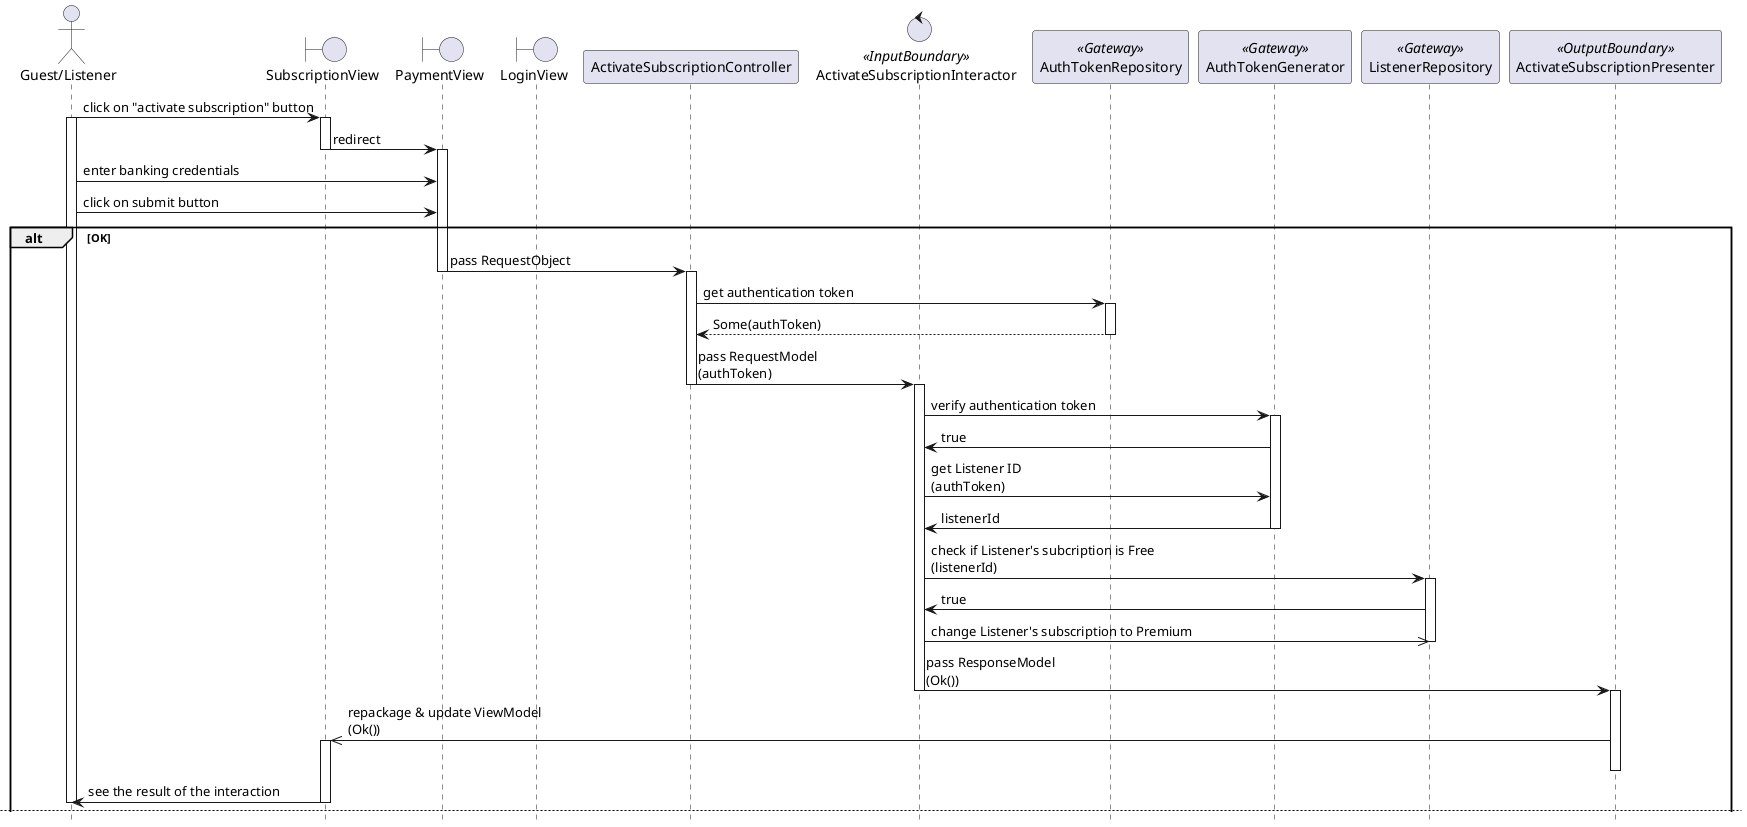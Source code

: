 @startuml

hide footbox
skinparam BackgroundColor transparent

actor "Guest/Listener"
boundary SubscriptionView
boundary PaymentView
boundary LoginView
participant ActivateSubscriptionController
control ActivateSubscriptionInteractor <<InputBoundary>>
participant AuthTokenRepository <<Gateway>>
participant AuthTokenGenerator <<Gateway>>
participant ListenerRepository <<Gateway>>
participant ActivateSubscriptionPresenter <<OutputBoundary>>

"Guest/Listener" -> SubscriptionView: click on "activate subscription" button
activate "Guest/Listener"
activate SubscriptionView

SubscriptionView -> PaymentView: redirect
deactivate SubscriptionView
activate PaymentView

"Guest/Listener" -> PaymentView: enter banking credentials
"Guest/Listener" -> PaymentView: click on submit button

alt OK
    PaymentView -> ActivateSubscriptionController: pass RequestObject
    deactivate PaymentView
    activate ActivateSubscriptionController

    ActivateSubscriptionController -> AuthTokenRepository: get authentication token
    activate AuthTokenRepository
    return Some(authToken)
    deactivate AuthTokenRepository

    ActivateSubscriptionController -> ActivateSubscriptionInteractor: pass RequestModel\n(authToken)
    deactivate ActivateSubscriptionController
    activate ActivateSubscriptionInteractor

    ActivateSubscriptionInteractor -> AuthTokenGenerator: verify authentication token
    activate AuthTokenGenerator
    ActivateSubscriptionInteractor <- AuthTokenGenerator: true
    ActivateSubscriptionInteractor -> AuthTokenGenerator: get Listener ID\n(authToken)
    ActivateSubscriptionInteractor <- AuthTokenGenerator: listenerId
    deactivate AuthTokenGenerator

    ActivateSubscriptionInteractor -> ListenerRepository: check if Listener's subcription is Free\n(listenerId)
    activate ListenerRepository
    ActivateSubscriptionInteractor <- ListenerRepository: true
    ActivateSubscriptionInteractor ->> ListenerRepository: change Listener's subscription to Premium
    deactivate ListenerRepository

    ActivateSubscriptionInteractor -> ActivateSubscriptionPresenter: pass ResponseModel\n(Ok())
    deactivate ActivateSubscriptionInteractor
    activate ActivateSubscriptionPresenter

    ActivateSubscriptionPresenter ->> SubscriptionView: repackage & update ViewModel\n(Ok())
    activate SubscriptionView
    deactivate ActivateSubscriptionPresenter

    SubscriptionView -> "Guest/Listener": see the result of the interaction
    deactivate SubscriptionView
    deactivate "Guest/Listener"
    newpage

else Error: Payment fails
    PaymentView -> SubscriptionView: redirect
    activate PaymentView
    activate SubscriptionView
    activate "Guest/Listener"
    deactivate PaymentView

    SubscriptionView -> "Guest/Listener": see the result of the interaction
    deactivate SubscriptionView
    deactivate "Guest/Listener"

else Error: Authentication token not found
    PaymentView -> ActivateSubscriptionController: pass RequestObject
    activate "Guest/Listener"
    deactivate PaymentView
    activate ActivateSubscriptionController

    ActivateSubscriptionController -> AuthTokenRepository: get authentication token
    activate AuthTokenRepository
    return None
    deactivate AuthTokenRepository

    ActivateSubscriptionController -> LoginView: redirect
    deactivate ActivateSubscriptionController
    activate LoginView

    LoginView -> "Guest/Listener": see the result of the interaction
    deactivate LoginView
    deactivate "Guest/Listener"

else Error: Authentication token invalid

    PaymentView -> ActivateSubscriptionController: pass RequestObject
    activate "Guest/Listener"
    deactivate PaymentView
    activate ActivateSubscriptionController

    ActivateSubscriptionController -> AuthTokenRepository: get authentication token
    activate AuthTokenRepository
    return Some(authToken)
    deactivate AuthTokenRepository

    ActivateSubscriptionController -> ActivateSubscriptionInteractor: repackage & pass RequestModel\n(authToken)
    deactivate ActivateSubscriptionController
    activate ActivateSubscriptionInteractor

    ActivateSubscriptionInteractor -> AuthTokenGenerator: verify authentication token
    activate AuthTokenGenerator
    ActivateSubscriptionInteractor <- AuthTokenGenerator: false
    deactivate AuthTokenGenerator

    ActivateSubscriptionInteractor ->> ActivateSubscriptionPresenter: pass ResponseModel\n(Err(AuthTokenInvalid))
    deactivate ActivateSubscriptionInteractor
    activate ActivateSubscriptionPresenter

    ActivateSubscriptionPresenter ->> SubscriptionView: repackage & update ViewModel\n(Err(AuthTokenInvalid))
    deactivate ActivateSubscriptionPresenter
    activate SubscriptionView

    SubscriptionView -> LoginView: redirect
    deactivate SubscriptionView
    activate LoginView

    LoginView -> "Guest/Listener": see the result of the interaction
    deactivate LoginView
    deactivate "Guest/Listener"
    newpage

else Error: Listener's subscription is not Free

    PaymentView -> ActivateSubscriptionController: pass RequestObject
    deactivate PaymentView
    activate ActivateSubscriptionController

    ActivateSubscriptionController -> AuthTokenRepository: get authentication token
    activate AuthTokenRepository
    return Some(authToken)
    deactivate AuthTokenRepository

    ActivateSubscriptionController -> ActivateSubscriptionInteractor: pass RequestModel\n(authToken)
    deactivate ActivateSubscriptionController
    activate ActivateSubscriptionInteractor

    ActivateSubscriptionInteractor -> AuthTokenGenerator: verify authentication token
    activate AuthTokenGenerator
    ActivateSubscriptionInteractor <- AuthTokenGenerator: true
    ActivateSubscriptionInteractor -> AuthTokenGenerator: get Listener ID\n(authToken)
    ActivateSubscriptionInteractor <- AuthTokenGenerator: listenerId
    deactivate AuthTokenGenerator

    ActivateSubscriptionInteractor -> ListenerRepository: check if Listener's subscription is Free\n(listenerId)
    activate ListenerRepository
    ActivateSubscriptionInteractor <- ListenerRepository: false
    deactivate ListenerRepository

    ActivateSubscriptionInteractor -> ActivateSubscriptionPresenter: pass ResponseModel\n(Err(ListenerIsNotFree))
    deactivate ActivateSubscriptionInteractor
    activate ActivateSubscriptionPresenter

    ActivateSubscriptionPresenter ->> SubscriptionView: repackage & update ViewModel\n(Err(ListenerIsNotFree))
    activate SubscriptionView
    deactivate ActivateSubscriptionPresenter

    SubscriptionView -> "Guest/Listener": see the result of the interaction
    deactivate SubscriptionView
    deactivate "Guest/Listener"

end

@enduml

